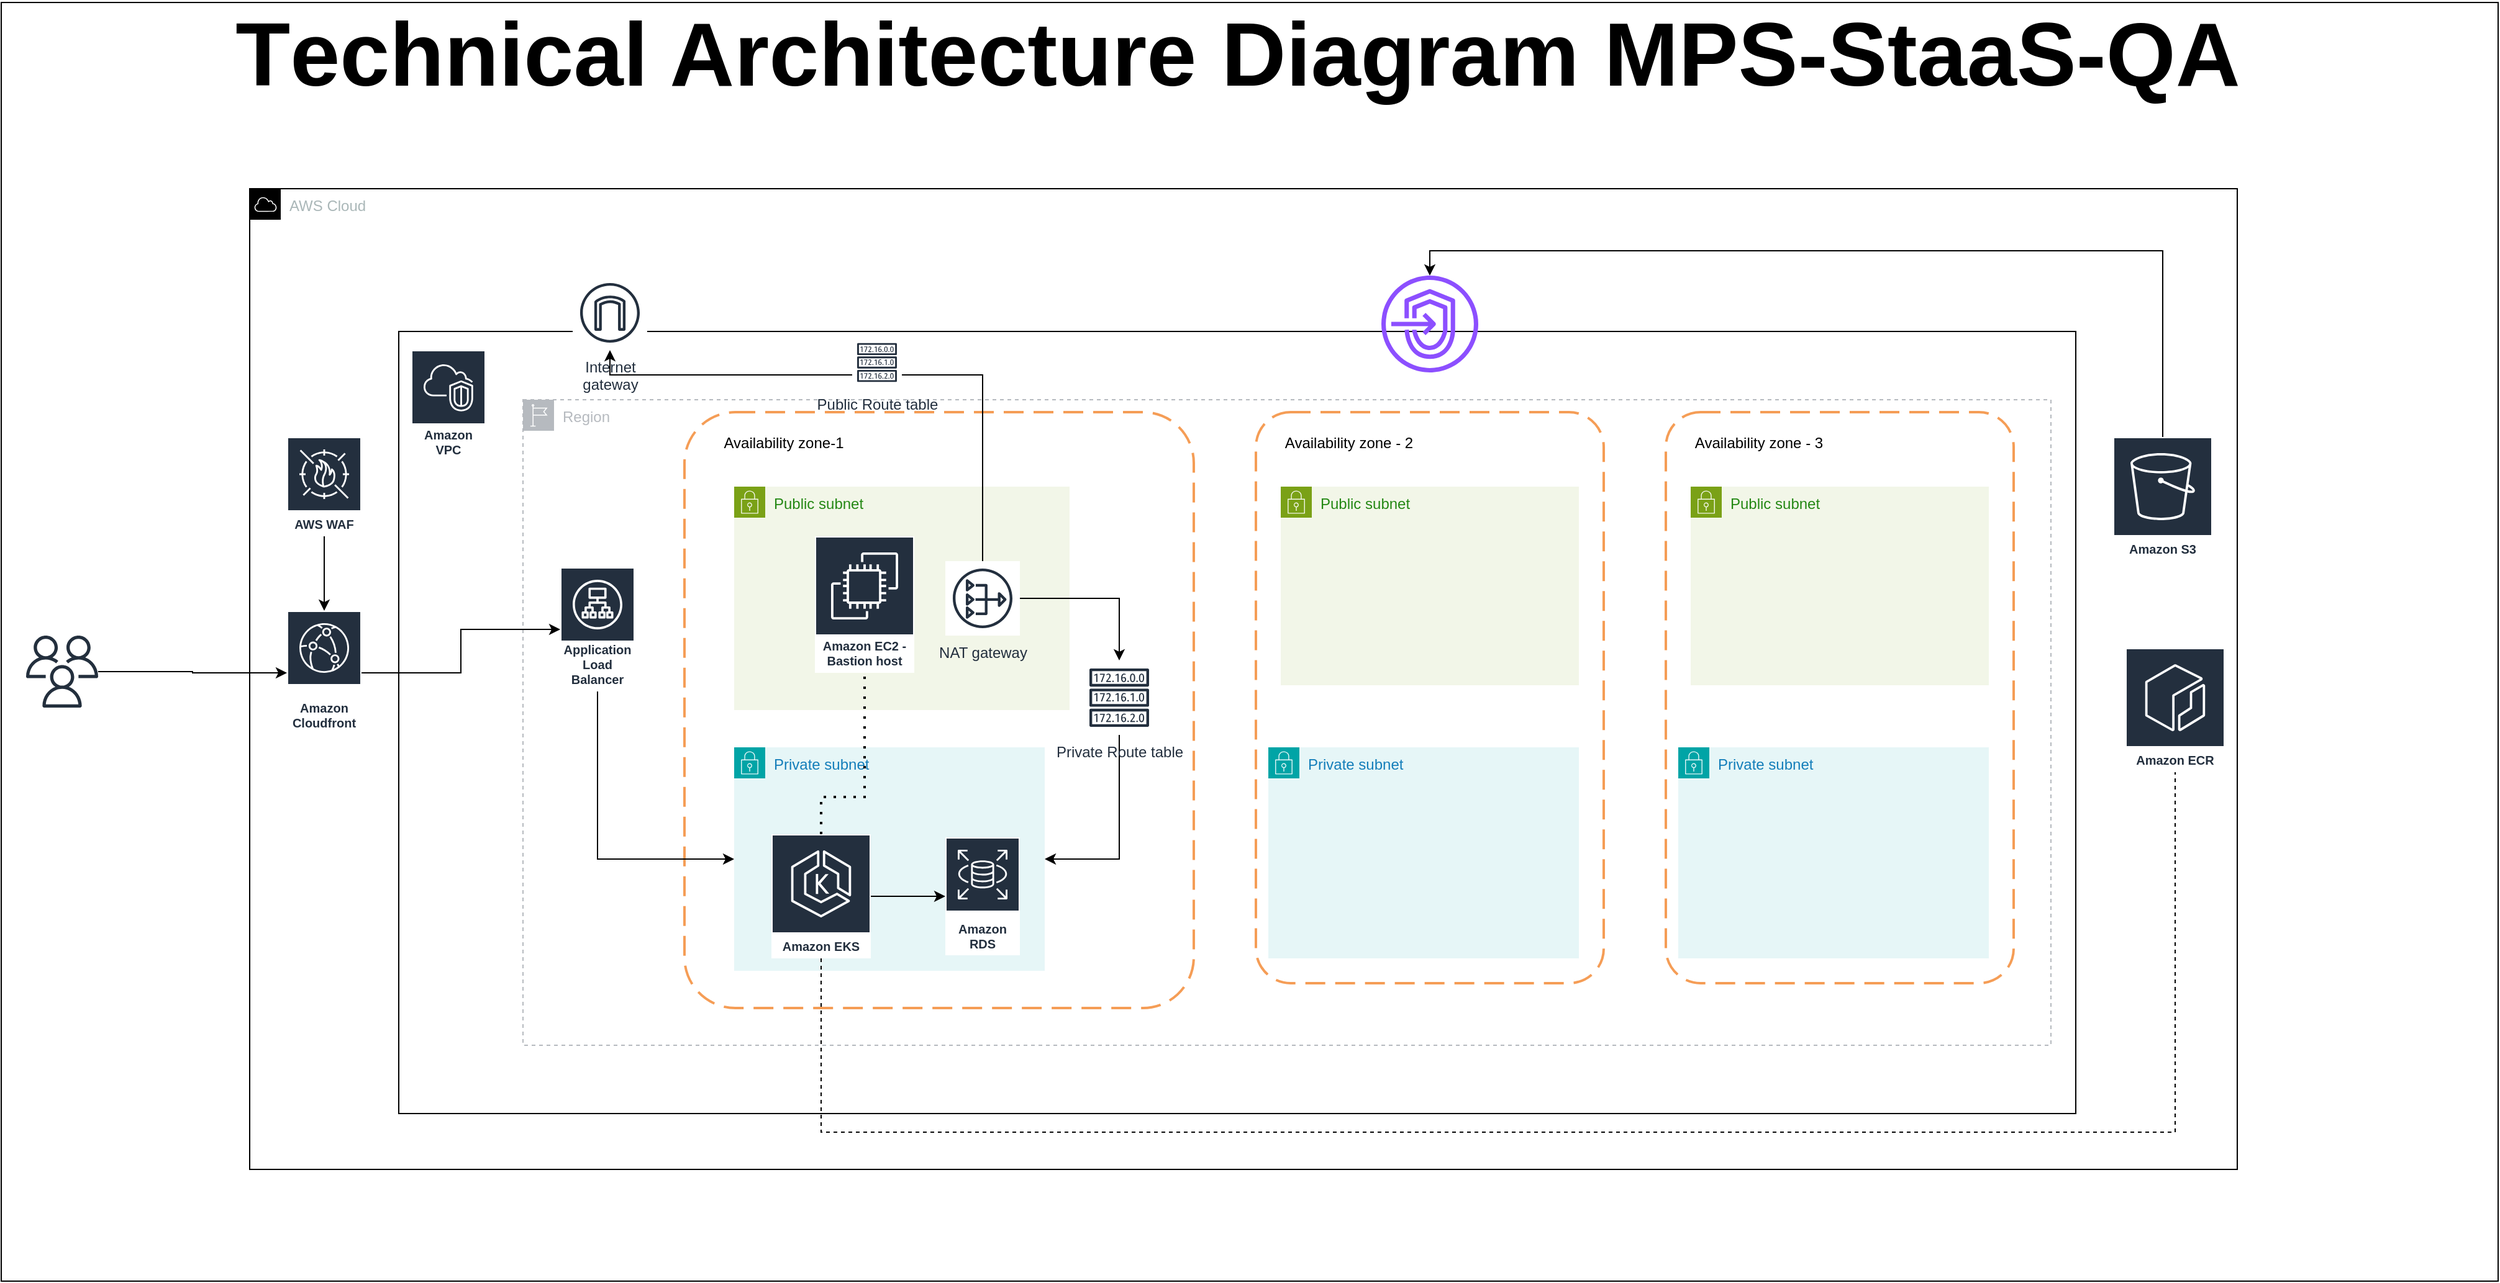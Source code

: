 <mxfile version="24.7.12">
  <diagram name="Page-1" id="XZrP2uV8ItC7kK4VvhU6">
    <mxGraphModel dx="3000" dy="2030" grid="1" gridSize="10" guides="1" tooltips="1" connect="1" arrows="1" fold="1" page="1" pageScale="1" pageWidth="850" pageHeight="1100" math="0" shadow="0">
      <root>
        <mxCell id="0" />
        <mxCell id="1" parent="0" />
        <mxCell id="02IG1Mr-TLSYv9_EWLAK-76" value="" style="rounded=0;whiteSpace=wrap;html=1;" vertex="1" parent="1">
          <mxGeometry x="-230" y="-220" width="2010" height="1030" as="geometry" />
        </mxCell>
        <mxCell id="02IG1Mr-TLSYv9_EWLAK-1" value="" style="rounded=0;whiteSpace=wrap;html=1;" vertex="1" parent="1">
          <mxGeometry x="90" y="45" width="1350" height="630" as="geometry" />
        </mxCell>
        <mxCell id="02IG1Mr-TLSYv9_EWLAK-61" value="Region" style="sketch=0;outlineConnect=0;gradientColor=none;html=1;whiteSpace=wrap;fontSize=12;fontStyle=0;shape=mxgraph.aws4.group;grIcon=mxgraph.aws4.group_region;strokeColor=#B6BABF;fillColor=none;verticalAlign=top;align=left;spacingLeft=30;fontColor=#B6BABF;dashed=1;" vertex="1" parent="1">
          <mxGeometry x="190" y="100" width="1230" height="520" as="geometry" />
        </mxCell>
        <mxCell id="02IG1Mr-TLSYv9_EWLAK-39" value="AWS Cloud" style="sketch=0;outlineConnect=0;gradientColor=none;html=1;whiteSpace=wrap;fontSize=12;fontStyle=0;shape=mxgraph.aws4.group;grIcon=mxgraph.aws4.group_aws_cloud;strokeColor=#000000;fillColor=none;verticalAlign=top;align=left;spacingLeft=30;fontColor=#AAB7B8;dashed=0;" vertex="1" parent="1">
          <mxGeometry x="-30" y="-70" width="1600" height="790" as="geometry" />
        </mxCell>
        <mxCell id="02IG1Mr-TLSYv9_EWLAK-15" value="" style="rounded=1;arcSize=10;dashed=1;strokeColor=#F59D56;fillColor=none;gradientColor=none;dashPattern=8 4;strokeWidth=2;" vertex="1" parent="1">
          <mxGeometry x="320" y="110" width="410" height="480" as="geometry" />
        </mxCell>
        <mxCell id="02IG1Mr-TLSYv9_EWLAK-6" style="edgeStyle=orthogonalEdgeStyle;rounded=0;orthogonalLoop=1;jettySize=auto;html=1;" edge="1" parent="1" source="02IG1Mr-TLSYv9_EWLAK-3" target="02IG1Mr-TLSYv9_EWLAK-5">
          <mxGeometry relative="1" as="geometry" />
        </mxCell>
        <mxCell id="02IG1Mr-TLSYv9_EWLAK-3" value="Amazon Cloudfront" style="sketch=0;outlineConnect=0;fontColor=#232F3E;gradientColor=none;strokeColor=#ffffff;fillColor=#232F3E;dashed=0;verticalLabelPosition=middle;verticalAlign=bottom;align=center;html=1;whiteSpace=wrap;fontSize=10;fontStyle=1;spacing=3;shape=mxgraph.aws4.productIcon;prIcon=mxgraph.aws4.cloudfront;" vertex="1" parent="1">
          <mxGeometry y="270" width="60" height="100" as="geometry" />
        </mxCell>
        <mxCell id="02IG1Mr-TLSYv9_EWLAK-30" style="edgeStyle=orthogonalEdgeStyle;rounded=0;orthogonalLoop=1;jettySize=auto;html=1;" edge="1" parent="1" source="02IG1Mr-TLSYv9_EWLAK-5" target="02IG1Mr-TLSYv9_EWLAK-20">
          <mxGeometry relative="1" as="geometry">
            <Array as="points">
              <mxPoint x="250" y="470" />
            </Array>
          </mxGeometry>
        </mxCell>
        <mxCell id="02IG1Mr-TLSYv9_EWLAK-5" value="Application Load Balancer" style="sketch=0;outlineConnect=0;fontColor=#232F3E;gradientColor=none;strokeColor=#ffffff;fillColor=#232F3E;dashed=0;verticalLabelPosition=middle;verticalAlign=bottom;align=center;html=1;whiteSpace=wrap;fontSize=10;fontStyle=1;spacing=3;shape=mxgraph.aws4.productIcon;prIcon=mxgraph.aws4.application_load_balancer;" vertex="1" parent="1">
          <mxGeometry x="220" y="235" width="60" height="100" as="geometry" />
        </mxCell>
        <mxCell id="02IG1Mr-TLSYv9_EWLAK-19" value="Public subnet" style="points=[[0,0],[0.25,0],[0.5,0],[0.75,0],[1,0],[1,0.25],[1,0.5],[1,0.75],[1,1],[0.75,1],[0.5,1],[0.25,1],[0,1],[0,0.75],[0,0.5],[0,0.25]];outlineConnect=0;gradientColor=none;html=1;whiteSpace=wrap;fontSize=12;fontStyle=0;container=1;pointerEvents=0;collapsible=0;recursiveResize=0;shape=mxgraph.aws4.group;grIcon=mxgraph.aws4.group_security_group;grStroke=0;strokeColor=#7AA116;fillColor=#F2F6E8;verticalAlign=top;align=left;spacingLeft=30;fontColor=#248814;dashed=0;" vertex="1" parent="1">
          <mxGeometry x="360" y="170" width="270" height="180" as="geometry" />
        </mxCell>
        <mxCell id="02IG1Mr-TLSYv9_EWLAK-20" value="Private subnet" style="points=[[0,0],[0.25,0],[0.5,0],[0.75,0],[1,0],[1,0.25],[1,0.5],[1,0.75],[1,1],[0.75,1],[0.5,1],[0.25,1],[0,1],[0,0.75],[0,0.5],[0,0.25]];outlineConnect=0;gradientColor=none;html=1;whiteSpace=wrap;fontSize=12;fontStyle=0;container=1;pointerEvents=0;collapsible=0;recursiveResize=0;shape=mxgraph.aws4.group;grIcon=mxgraph.aws4.group_security_group;grStroke=0;strokeColor=#00A4A6;fillColor=#E6F6F7;verticalAlign=top;align=left;spacingLeft=30;fontColor=#147EBA;dashed=0;" vertex="1" parent="1">
          <mxGeometry x="360" y="380" width="250" height="180" as="geometry" />
        </mxCell>
        <mxCell id="02IG1Mr-TLSYv9_EWLAK-22" value="" style="rounded=1;arcSize=10;dashed=1;strokeColor=#F59D56;fillColor=none;gradientColor=none;dashPattern=8 4;strokeWidth=2;" vertex="1" parent="1">
          <mxGeometry x="780" y="110" width="280" height="460" as="geometry" />
        </mxCell>
        <mxCell id="02IG1Mr-TLSYv9_EWLAK-23" value="Public subnet" style="points=[[0,0],[0.25,0],[0.5,0],[0.75,0],[1,0],[1,0.25],[1,0.5],[1,0.75],[1,1],[0.75,1],[0.5,1],[0.25,1],[0,1],[0,0.75],[0,0.5],[0,0.25]];outlineConnect=0;gradientColor=none;html=1;whiteSpace=wrap;fontSize=12;fontStyle=0;container=1;pointerEvents=0;collapsible=0;recursiveResize=0;shape=mxgraph.aws4.group;grIcon=mxgraph.aws4.group_security_group;grStroke=0;strokeColor=#7AA116;fillColor=#F2F6E8;verticalAlign=top;align=left;spacingLeft=30;fontColor=#248814;dashed=0;" vertex="1" parent="1">
          <mxGeometry x="800" y="170" width="240" height="160" as="geometry" />
        </mxCell>
        <mxCell id="02IG1Mr-TLSYv9_EWLAK-24" value="Private subnet" style="points=[[0,0],[0.25,0],[0.5,0],[0.75,0],[1,0],[1,0.25],[1,0.5],[1,0.75],[1,1],[0.75,1],[0.5,1],[0.25,1],[0,1],[0,0.75],[0,0.5],[0,0.25]];outlineConnect=0;gradientColor=none;html=1;whiteSpace=wrap;fontSize=12;fontStyle=0;container=1;pointerEvents=0;collapsible=0;recursiveResize=0;shape=mxgraph.aws4.group;grIcon=mxgraph.aws4.group_security_group;grStroke=0;strokeColor=#00A4A6;fillColor=#E6F6F7;verticalAlign=top;align=left;spacingLeft=30;fontColor=#147EBA;dashed=0;" vertex="1" parent="1">
          <mxGeometry x="790" y="380" width="250" height="170" as="geometry" />
        </mxCell>
        <mxCell id="02IG1Mr-TLSYv9_EWLAK-25" value="Availability zone-1" style="text;html=1;align=center;verticalAlign=middle;whiteSpace=wrap;rounded=0;" vertex="1" parent="1">
          <mxGeometry x="350" y="120" width="100" height="30" as="geometry" />
        </mxCell>
        <mxCell id="02IG1Mr-TLSYv9_EWLAK-26" value="Availability zone - 2" style="text;html=1;align=center;verticalAlign=middle;whiteSpace=wrap;rounded=0;" vertex="1" parent="1">
          <mxGeometry x="800" y="120" width="110" height="30" as="geometry" />
        </mxCell>
        <mxCell id="02IG1Mr-TLSYv9_EWLAK-27" value="Internet&#xa;gateway" style="sketch=0;outlineConnect=0;fontColor=#232F3E;gradientColor=none;strokeColor=#232F3E;fillColor=#ffffff;dashed=0;verticalLabelPosition=bottom;verticalAlign=top;align=center;html=1;fontSize=12;fontStyle=0;aspect=fixed;shape=mxgraph.aws4.resourceIcon;resIcon=mxgraph.aws4.internet_gateway;" vertex="1" parent="1">
          <mxGeometry x="230" width="60" height="60" as="geometry" />
        </mxCell>
        <mxCell id="02IG1Mr-TLSYv9_EWLAK-11" value="Amazon RDS" style="sketch=0;outlineConnect=0;fontColor=#232F3E;gradientColor=none;strokeColor=#ffffff;fillColor=#232F3E;dashed=0;verticalLabelPosition=middle;verticalAlign=bottom;align=center;html=1;whiteSpace=wrap;fontSize=10;fontStyle=1;spacing=3;shape=mxgraph.aws4.productIcon;prIcon=mxgraph.aws4.rds;" vertex="1" parent="1">
          <mxGeometry x="530" y="452.5" width="60" height="95" as="geometry" />
        </mxCell>
        <mxCell id="02IG1Mr-TLSYv9_EWLAK-29" style="edgeStyle=orthogonalEdgeStyle;rounded=0;orthogonalLoop=1;jettySize=auto;html=1;" edge="1" parent="1" source="02IG1Mr-TLSYv9_EWLAK-28" target="02IG1Mr-TLSYv9_EWLAK-11">
          <mxGeometry relative="1" as="geometry" />
        </mxCell>
        <mxCell id="02IG1Mr-TLSYv9_EWLAK-28" value="Amazon EKS" style="sketch=0;outlineConnect=0;fontColor=#232F3E;gradientColor=none;strokeColor=#ffffff;fillColor=#232F3E;dashed=0;verticalLabelPosition=middle;verticalAlign=bottom;align=center;html=1;whiteSpace=wrap;fontSize=10;fontStyle=1;spacing=3;shape=mxgraph.aws4.productIcon;prIcon=mxgraph.aws4.eks;" vertex="1" parent="1">
          <mxGeometry x="390" y="450" width="80" height="100" as="geometry" />
        </mxCell>
        <mxCell id="02IG1Mr-TLSYv9_EWLAK-33" style="edgeStyle=orthogonalEdgeStyle;rounded=0;orthogonalLoop=1;jettySize=auto;html=1;" edge="1" parent="1" source="02IG1Mr-TLSYv9_EWLAK-31" target="02IG1Mr-TLSYv9_EWLAK-32">
          <mxGeometry relative="1" as="geometry">
            <Array as="points">
              <mxPoint x="1510" y="-20" />
              <mxPoint x="920" y="-20" />
            </Array>
          </mxGeometry>
        </mxCell>
        <mxCell id="02IG1Mr-TLSYv9_EWLAK-31" value="Amazon S3" style="sketch=0;outlineConnect=0;fontColor=#232F3E;gradientColor=none;strokeColor=#ffffff;fillColor=#232F3E;dashed=0;verticalLabelPosition=middle;verticalAlign=bottom;align=center;html=1;whiteSpace=wrap;fontSize=10;fontStyle=1;spacing=3;shape=mxgraph.aws4.productIcon;prIcon=mxgraph.aws4.s3;" vertex="1" parent="1">
          <mxGeometry x="1470" y="130" width="80" height="100" as="geometry" />
        </mxCell>
        <mxCell id="02IG1Mr-TLSYv9_EWLAK-32" value="" style="sketch=0;outlineConnect=0;fontColor=#232F3E;gradientColor=none;fillColor=#8C4FFF;strokeColor=none;dashed=0;verticalLabelPosition=bottom;verticalAlign=top;align=center;html=1;fontSize=12;fontStyle=0;aspect=fixed;pointerEvents=1;shape=mxgraph.aws4.endpoints;" vertex="1" parent="1">
          <mxGeometry x="881" width="78" height="78" as="geometry" />
        </mxCell>
        <mxCell id="02IG1Mr-TLSYv9_EWLAK-34" value="Amazon EC2 - Bastion host" style="sketch=0;outlineConnect=0;fontColor=#232F3E;gradientColor=none;strokeColor=#ffffff;fillColor=#232F3E;dashed=0;verticalLabelPosition=middle;verticalAlign=bottom;align=center;html=1;whiteSpace=wrap;fontSize=10;fontStyle=1;spacing=3;shape=mxgraph.aws4.productIcon;prIcon=mxgraph.aws4.ec2;" vertex="1" parent="1">
          <mxGeometry x="425" y="210" width="80" height="110" as="geometry" />
        </mxCell>
        <mxCell id="02IG1Mr-TLSYv9_EWLAK-38" style="edgeStyle=orthogonalEdgeStyle;rounded=0;orthogonalLoop=1;jettySize=auto;html=1;" edge="1" parent="1" source="02IG1Mr-TLSYv9_EWLAK-36" target="02IG1Mr-TLSYv9_EWLAK-20">
          <mxGeometry relative="1" as="geometry">
            <Array as="points">
              <mxPoint x="670" y="470" />
            </Array>
          </mxGeometry>
        </mxCell>
        <mxCell id="02IG1Mr-TLSYv9_EWLAK-36" value="Private Route table" style="sketch=0;outlineConnect=0;fontColor=#232F3E;gradientColor=none;strokeColor=#232F3E;fillColor=#ffffff;dashed=0;verticalLabelPosition=bottom;verticalAlign=top;align=center;html=1;fontSize=12;fontStyle=0;aspect=fixed;shape=mxgraph.aws4.resourceIcon;resIcon=mxgraph.aws4.route_table;" vertex="1" parent="1">
          <mxGeometry x="640" y="310" width="60" height="60" as="geometry" />
        </mxCell>
        <mxCell id="02IG1Mr-TLSYv9_EWLAK-41" value="Amazon VPC" style="sketch=0;outlineConnect=0;fontColor=#232F3E;gradientColor=none;strokeColor=#ffffff;fillColor=#232F3E;dashed=0;verticalLabelPosition=middle;verticalAlign=bottom;align=center;html=1;whiteSpace=wrap;fontSize=10;fontStyle=1;spacing=3;shape=mxgraph.aws4.productIcon;prIcon=mxgraph.aws4.vpc;" vertex="1" parent="1">
          <mxGeometry x="100" y="60" width="60" height="90" as="geometry" />
        </mxCell>
        <mxCell id="02IG1Mr-TLSYv9_EWLAK-44" style="edgeStyle=orthogonalEdgeStyle;rounded=0;orthogonalLoop=1;jettySize=auto;html=1;" edge="1" parent="1" source="02IG1Mr-TLSYv9_EWLAK-42" target="02IG1Mr-TLSYv9_EWLAK-3">
          <mxGeometry relative="1" as="geometry" />
        </mxCell>
        <mxCell id="02IG1Mr-TLSYv9_EWLAK-42" value="AWS WAF" style="sketch=0;outlineConnect=0;fontColor=#232F3E;gradientColor=none;strokeColor=#ffffff;fillColor=#232F3E;dashed=0;verticalLabelPosition=middle;verticalAlign=bottom;align=center;html=1;whiteSpace=wrap;fontSize=10;fontStyle=1;spacing=3;shape=mxgraph.aws4.productIcon;prIcon=mxgraph.aws4.waf;" vertex="1" parent="1">
          <mxGeometry y="130" width="60" height="80" as="geometry" />
        </mxCell>
        <mxCell id="02IG1Mr-TLSYv9_EWLAK-45" value="Amazon ECR" style="sketch=0;outlineConnect=0;fontColor=#232F3E;gradientColor=none;strokeColor=#ffffff;fillColor=#232F3E;dashed=0;verticalLabelPosition=middle;verticalAlign=bottom;align=center;html=1;whiteSpace=wrap;fontSize=10;fontStyle=1;spacing=3;shape=mxgraph.aws4.productIcon;prIcon=mxgraph.aws4.ecr;" vertex="1" parent="1">
          <mxGeometry x="1480" y="300" width="80" height="100" as="geometry" />
        </mxCell>
        <mxCell id="02IG1Mr-TLSYv9_EWLAK-46" value="" style="rounded=1;arcSize=10;dashed=1;strokeColor=#F59D56;fillColor=none;gradientColor=none;dashPattern=8 4;strokeWidth=2;" vertex="1" parent="1">
          <mxGeometry x="1110" y="110" width="280" height="460" as="geometry" />
        </mxCell>
        <mxCell id="02IG1Mr-TLSYv9_EWLAK-47" value="Public subnet" style="points=[[0,0],[0.25,0],[0.5,0],[0.75,0],[1,0],[1,0.25],[1,0.5],[1,0.75],[1,1],[0.75,1],[0.5,1],[0.25,1],[0,1],[0,0.75],[0,0.5],[0,0.25]];outlineConnect=0;gradientColor=none;html=1;whiteSpace=wrap;fontSize=12;fontStyle=0;container=1;pointerEvents=0;collapsible=0;recursiveResize=0;shape=mxgraph.aws4.group;grIcon=mxgraph.aws4.group_security_group;grStroke=0;strokeColor=#7AA116;fillColor=#F2F6E8;verticalAlign=top;align=left;spacingLeft=30;fontColor=#248814;dashed=0;" vertex="1" parent="1">
          <mxGeometry x="1130" y="170" width="240" height="160" as="geometry" />
        </mxCell>
        <mxCell id="02IG1Mr-TLSYv9_EWLAK-48" value="Private subnet" style="points=[[0,0],[0.25,0],[0.5,0],[0.75,0],[1,0],[1,0.25],[1,0.5],[1,0.75],[1,1],[0.75,1],[0.5,1],[0.25,1],[0,1],[0,0.75],[0,0.5],[0,0.25]];outlineConnect=0;gradientColor=none;html=1;whiteSpace=wrap;fontSize=12;fontStyle=0;container=1;pointerEvents=0;collapsible=0;recursiveResize=0;shape=mxgraph.aws4.group;grIcon=mxgraph.aws4.group_security_group;grStroke=0;strokeColor=#00A4A6;fillColor=#E6F6F7;verticalAlign=top;align=left;spacingLeft=30;fontColor=#147EBA;dashed=0;" vertex="1" parent="1">
          <mxGeometry x="1120" y="380" width="250" height="170" as="geometry" />
        </mxCell>
        <mxCell id="02IG1Mr-TLSYv9_EWLAK-49" value="Availability zone - 3" style="text;html=1;align=center;verticalAlign=middle;whiteSpace=wrap;rounded=0;" vertex="1" parent="1">
          <mxGeometry x="1130" y="120" width="110" height="30" as="geometry" />
        </mxCell>
        <mxCell id="02IG1Mr-TLSYv9_EWLAK-57" style="edgeStyle=orthogonalEdgeStyle;rounded=0;orthogonalLoop=1;jettySize=auto;html=1;" edge="1" parent="1" source="02IG1Mr-TLSYv9_EWLAK-56" target="02IG1Mr-TLSYv9_EWLAK-3">
          <mxGeometry relative="1" as="geometry" />
        </mxCell>
        <mxCell id="02IG1Mr-TLSYv9_EWLAK-56" value="" style="sketch=0;outlineConnect=0;fontColor=#232F3E;gradientColor=none;fillColor=#232F3D;strokeColor=none;dashed=0;verticalLabelPosition=bottom;verticalAlign=top;align=center;html=1;fontSize=12;fontStyle=0;aspect=fixed;pointerEvents=1;shape=mxgraph.aws4.users;" vertex="1" parent="1">
          <mxGeometry x="-210" y="290" width="58" height="58" as="geometry" />
        </mxCell>
        <mxCell id="02IG1Mr-TLSYv9_EWLAK-59" value="" style="endArrow=none;dashed=1;html=1;rounded=0;" edge="1" parent="1" source="02IG1Mr-TLSYv9_EWLAK-28" target="02IG1Mr-TLSYv9_EWLAK-45">
          <mxGeometry width="50" height="50" relative="1" as="geometry">
            <mxPoint x="650" y="400" as="sourcePoint" />
            <mxPoint x="700" y="350" as="targetPoint" />
            <Array as="points">
              <mxPoint x="430" y="690" />
              <mxPoint x="1520" y="690" />
            </Array>
          </mxGeometry>
        </mxCell>
        <mxCell id="02IG1Mr-TLSYv9_EWLAK-70" style="edgeStyle=orthogonalEdgeStyle;rounded=0;orthogonalLoop=1;jettySize=auto;html=1;" edge="1" parent="1" source="02IG1Mr-TLSYv9_EWLAK-65" target="02IG1Mr-TLSYv9_EWLAK-27">
          <mxGeometry relative="1" as="geometry">
            <Array as="points">
              <mxPoint x="560" y="80" />
              <mxPoint x="260" y="80" />
            </Array>
          </mxGeometry>
        </mxCell>
        <mxCell id="02IG1Mr-TLSYv9_EWLAK-65" value="NAT gateway" style="sketch=0;outlineConnect=0;fontColor=#232F3E;gradientColor=none;strokeColor=#232F3E;fillColor=#ffffff;dashed=0;verticalLabelPosition=bottom;verticalAlign=top;align=center;html=1;fontSize=12;fontStyle=0;aspect=fixed;shape=mxgraph.aws4.resourceIcon;resIcon=mxgraph.aws4.nat_gateway;" vertex="1" parent="1">
          <mxGeometry x="530" y="230" width="60" height="60" as="geometry" />
        </mxCell>
        <mxCell id="02IG1Mr-TLSYv9_EWLAK-66" style="edgeStyle=orthogonalEdgeStyle;rounded=0;orthogonalLoop=1;jettySize=auto;html=1;" edge="1" parent="1" source="02IG1Mr-TLSYv9_EWLAK-65" target="02IG1Mr-TLSYv9_EWLAK-36">
          <mxGeometry relative="1" as="geometry" />
        </mxCell>
        <mxCell id="02IG1Mr-TLSYv9_EWLAK-71" value="Public Route table" style="sketch=0;outlineConnect=0;fontColor=#232F3E;gradientColor=none;strokeColor=#232F3E;fillColor=#ffffff;dashed=0;verticalLabelPosition=bottom;verticalAlign=top;align=center;html=1;fontSize=12;fontStyle=0;aspect=fixed;shape=mxgraph.aws4.resourceIcon;resIcon=mxgraph.aws4.route_table;" vertex="1" parent="1">
          <mxGeometry x="455" y="50" width="40" height="40" as="geometry" />
        </mxCell>
        <mxCell id="02IG1Mr-TLSYv9_EWLAK-72" value="" style="endArrow=none;dashed=1;html=1;dashPattern=1 3;strokeWidth=2;rounded=0;" edge="1" parent="1" source="02IG1Mr-TLSYv9_EWLAK-28" target="02IG1Mr-TLSYv9_EWLAK-34">
          <mxGeometry width="50" height="50" relative="1" as="geometry">
            <mxPoint x="650" y="440" as="sourcePoint" />
            <mxPoint x="700" y="390" as="targetPoint" />
            <Array as="points">
              <mxPoint x="430" y="420" />
              <mxPoint x="465" y="420" />
              <mxPoint x="465" y="390" />
            </Array>
          </mxGeometry>
        </mxCell>
        <mxCell id="02IG1Mr-TLSYv9_EWLAK-73" value="&lt;font style=&quot;font-size: 72px;&quot;&gt;T&lt;/font&gt;&lt;font style=&quot;font-size: 72px;&quot;&gt;&lt;span style=&quot;font-family: &amp;quot;Calibri&amp;quot;, sans-serif;&quot;&gt;echnical Architecture Diagram MPS-StaaS-QA&lt;/span&gt;&lt;/font&gt;&lt;br&gt;&lt;br&gt;&lt;div&gt;&lt;br&gt;&lt;/div&gt;" style="text;strokeColor=none;fillColor=none;html=1;fontSize=24;fontStyle=1;verticalAlign=middle;align=center;" vertex="1" parent="1">
          <mxGeometry x="40" y="-170" width="1450" height="40" as="geometry" />
        </mxCell>
      </root>
    </mxGraphModel>
  </diagram>
</mxfile>

